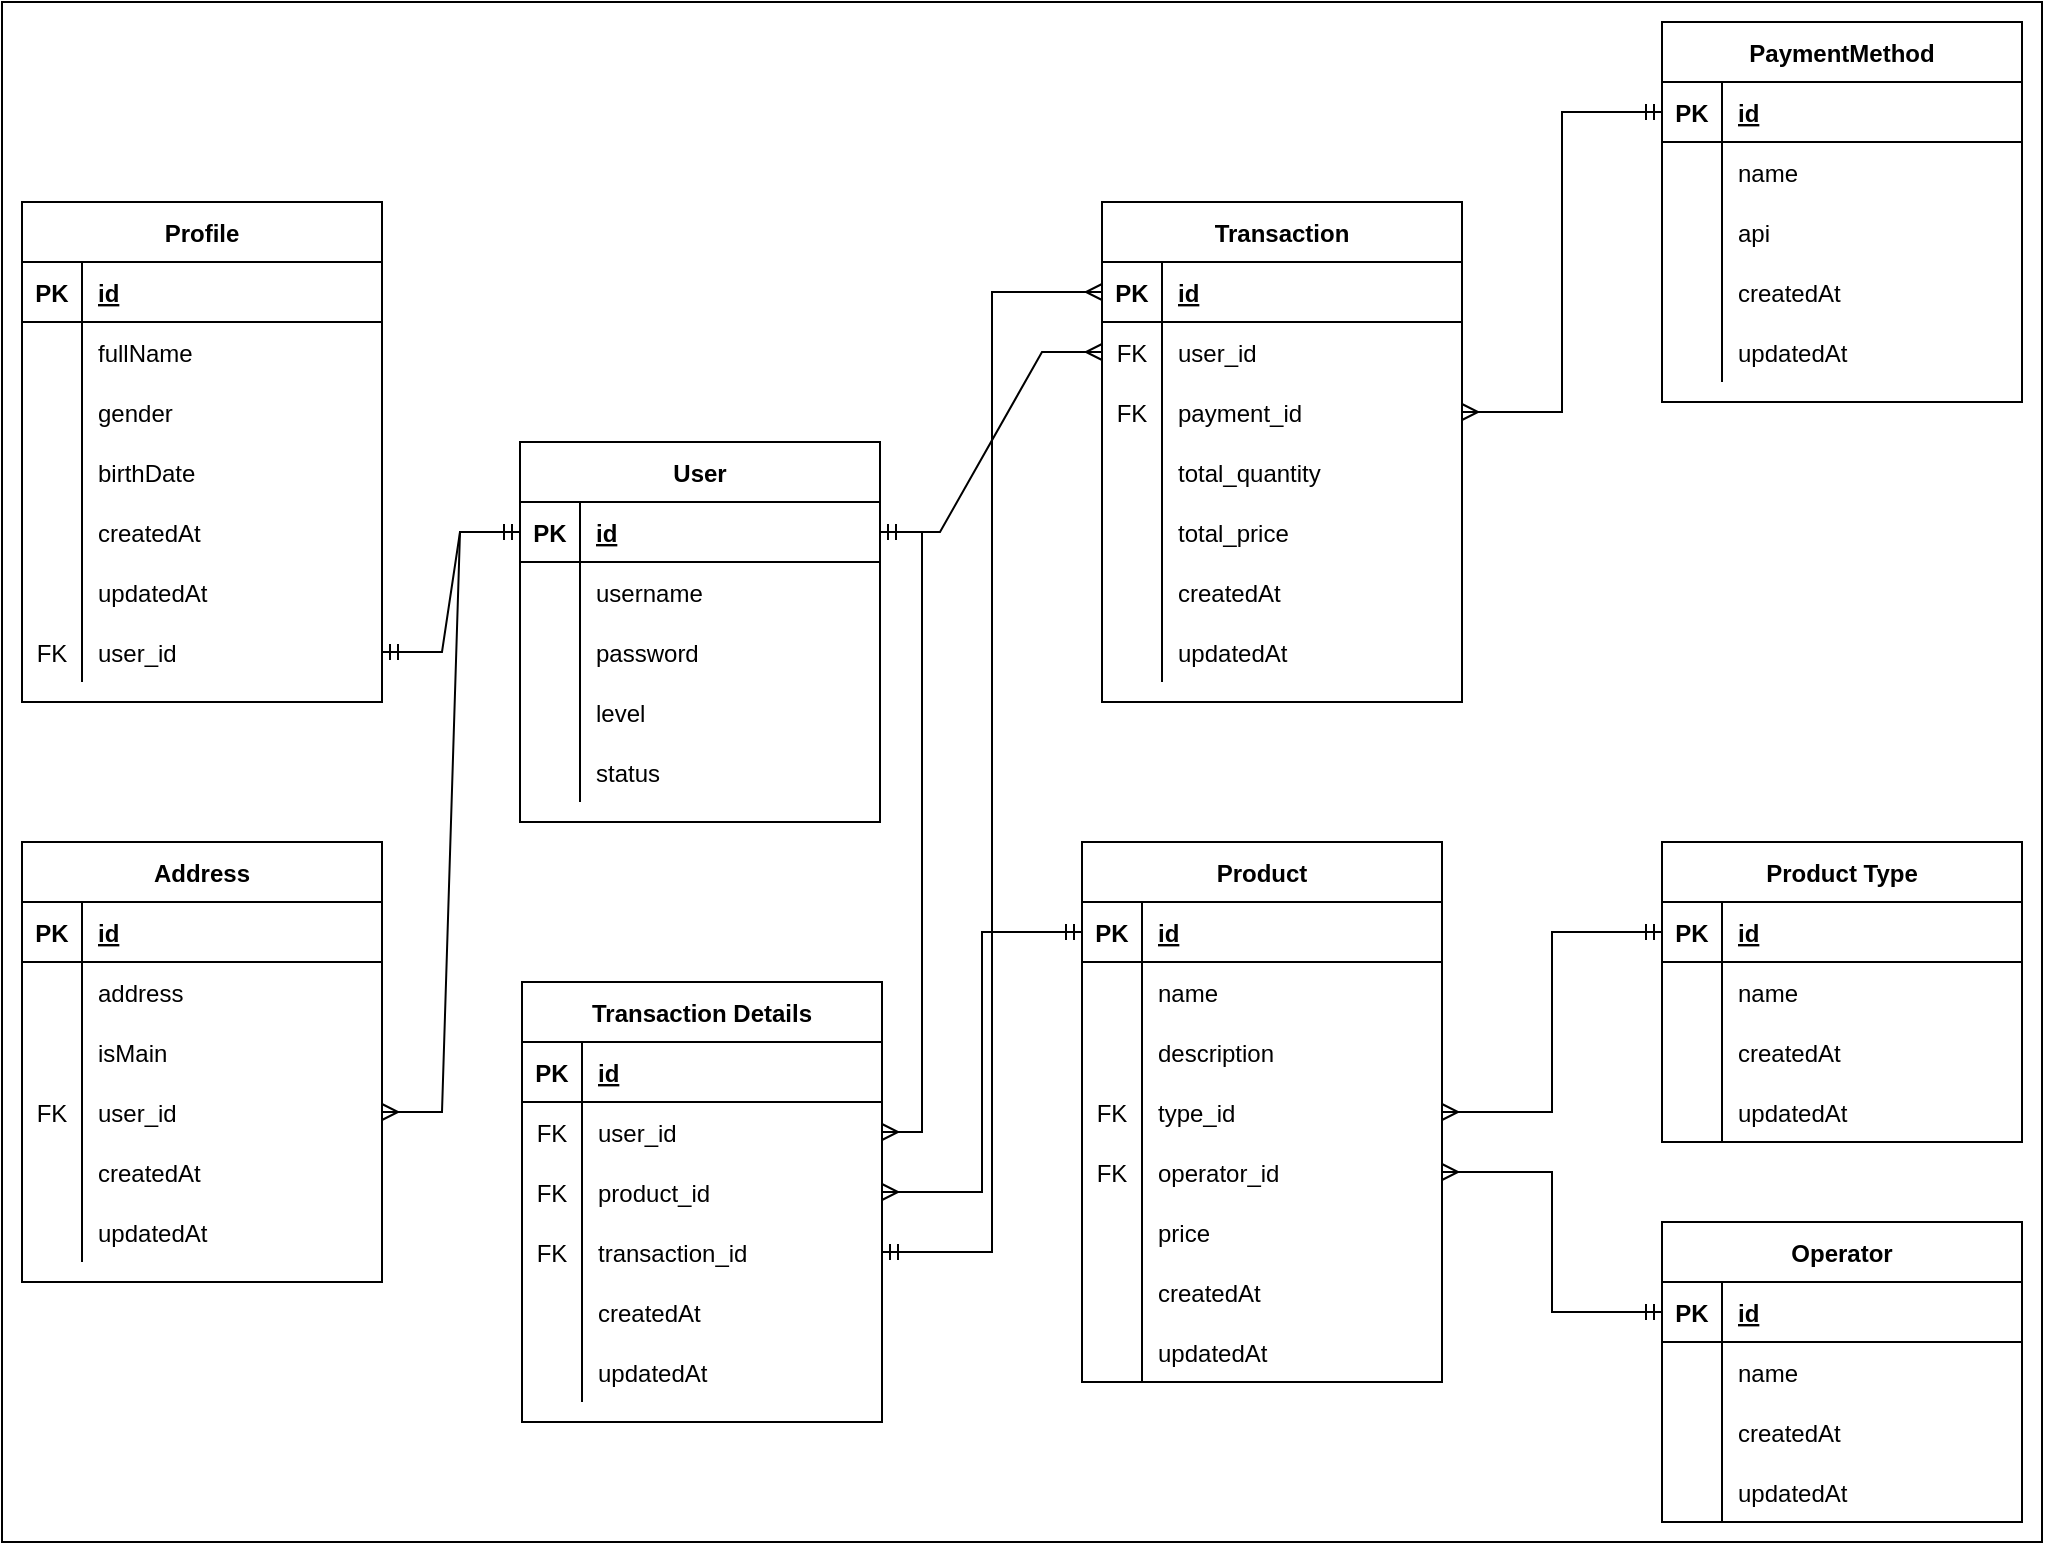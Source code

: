 <mxfile version="16.5.1" type="device"><diagram id="xKDoEcDoD96TwtT65xr4" name="Page-1"><mxGraphModel dx="2056" dy="770" grid="1" gridSize="10" guides="1" tooltips="1" connect="1" arrows="1" fold="1" page="1" pageScale="1" pageWidth="850" pageHeight="1100" math="0" shadow="0"><root><mxCell id="0"/><mxCell id="1" parent="0"/><mxCell id="R0FN8NozSNVwb7GjwqCi-1" value="" style="rounded=0;whiteSpace=wrap;html=1;" parent="1" vertex="1"><mxGeometry x="-190" y="60" width="1020" height="770" as="geometry"/></mxCell><mxCell id="iRXXoB631H111FJyO7Y9-1" value="User" style="shape=table;startSize=30;container=1;collapsible=1;childLayout=tableLayout;fixedRows=1;rowLines=0;fontStyle=1;align=center;resizeLast=1;" parent="1" vertex="1"><mxGeometry x="69" y="280" width="180" height="190" as="geometry"/></mxCell><mxCell id="iRXXoB631H111FJyO7Y9-2" value="" style="shape=tableRow;horizontal=0;startSize=0;swimlaneHead=0;swimlaneBody=0;fillColor=none;collapsible=0;dropTarget=0;points=[[0,0.5],[1,0.5]];portConstraint=eastwest;top=0;left=0;right=0;bottom=1;" parent="iRXXoB631H111FJyO7Y9-1" vertex="1"><mxGeometry y="30" width="180" height="30" as="geometry"/></mxCell><mxCell id="iRXXoB631H111FJyO7Y9-3" value="PK" style="shape=partialRectangle;connectable=0;fillColor=none;top=0;left=0;bottom=0;right=0;fontStyle=1;overflow=hidden;" parent="iRXXoB631H111FJyO7Y9-2" vertex="1"><mxGeometry width="30" height="30" as="geometry"><mxRectangle width="30" height="30" as="alternateBounds"/></mxGeometry></mxCell><mxCell id="iRXXoB631H111FJyO7Y9-4" value="id" style="shape=partialRectangle;connectable=0;fillColor=none;top=0;left=0;bottom=0;right=0;align=left;spacingLeft=6;fontStyle=5;overflow=hidden;" parent="iRXXoB631H111FJyO7Y9-2" vertex="1"><mxGeometry x="30" width="150" height="30" as="geometry"><mxRectangle width="150" height="30" as="alternateBounds"/></mxGeometry></mxCell><mxCell id="iRXXoB631H111FJyO7Y9-5" value="" style="shape=tableRow;horizontal=0;startSize=0;swimlaneHead=0;swimlaneBody=0;fillColor=none;collapsible=0;dropTarget=0;points=[[0,0.5],[1,0.5]];portConstraint=eastwest;top=0;left=0;right=0;bottom=0;" parent="iRXXoB631H111FJyO7Y9-1" vertex="1"><mxGeometry y="60" width="180" height="30" as="geometry"/></mxCell><mxCell id="iRXXoB631H111FJyO7Y9-6" value="" style="shape=partialRectangle;connectable=0;fillColor=none;top=0;left=0;bottom=0;right=0;editable=1;overflow=hidden;" parent="iRXXoB631H111FJyO7Y9-5" vertex="1"><mxGeometry width="30" height="30" as="geometry"><mxRectangle width="30" height="30" as="alternateBounds"/></mxGeometry></mxCell><mxCell id="iRXXoB631H111FJyO7Y9-7" value="username" style="shape=partialRectangle;connectable=0;fillColor=none;top=0;left=0;bottom=0;right=0;align=left;spacingLeft=6;overflow=hidden;" parent="iRXXoB631H111FJyO7Y9-5" vertex="1"><mxGeometry x="30" width="150" height="30" as="geometry"><mxRectangle width="150" height="30" as="alternateBounds"/></mxGeometry></mxCell><mxCell id="iRXXoB631H111FJyO7Y9-8" value="" style="shape=tableRow;horizontal=0;startSize=0;swimlaneHead=0;swimlaneBody=0;fillColor=none;collapsible=0;dropTarget=0;points=[[0,0.5],[1,0.5]];portConstraint=eastwest;top=0;left=0;right=0;bottom=0;" parent="iRXXoB631H111FJyO7Y9-1" vertex="1"><mxGeometry y="90" width="180" height="30" as="geometry"/></mxCell><mxCell id="iRXXoB631H111FJyO7Y9-9" value="" style="shape=partialRectangle;connectable=0;fillColor=none;top=0;left=0;bottom=0;right=0;editable=1;overflow=hidden;" parent="iRXXoB631H111FJyO7Y9-8" vertex="1"><mxGeometry width="30" height="30" as="geometry"><mxRectangle width="30" height="30" as="alternateBounds"/></mxGeometry></mxCell><mxCell id="iRXXoB631H111FJyO7Y9-10" value="password" style="shape=partialRectangle;connectable=0;fillColor=none;top=0;left=0;bottom=0;right=0;align=left;spacingLeft=6;overflow=hidden;" parent="iRXXoB631H111FJyO7Y9-8" vertex="1"><mxGeometry x="30" width="150" height="30" as="geometry"><mxRectangle width="150" height="30" as="alternateBounds"/></mxGeometry></mxCell><mxCell id="iRXXoB631H111FJyO7Y9-11" value="" style="shape=tableRow;horizontal=0;startSize=0;swimlaneHead=0;swimlaneBody=0;fillColor=none;collapsible=0;dropTarget=0;points=[[0,0.5],[1,0.5]];portConstraint=eastwest;top=0;left=0;right=0;bottom=0;" parent="iRXXoB631H111FJyO7Y9-1" vertex="1"><mxGeometry y="120" width="180" height="30" as="geometry"/></mxCell><mxCell id="iRXXoB631H111FJyO7Y9-12" value="" style="shape=partialRectangle;connectable=0;fillColor=none;top=0;left=0;bottom=0;right=0;editable=1;overflow=hidden;" parent="iRXXoB631H111FJyO7Y9-11" vertex="1"><mxGeometry width="30" height="30" as="geometry"><mxRectangle width="30" height="30" as="alternateBounds"/></mxGeometry></mxCell><mxCell id="iRXXoB631H111FJyO7Y9-13" value="level" style="shape=partialRectangle;connectable=0;fillColor=none;top=0;left=0;bottom=0;right=0;align=left;spacingLeft=6;overflow=hidden;" parent="iRXXoB631H111FJyO7Y9-11" vertex="1"><mxGeometry x="30" width="150" height="30" as="geometry"><mxRectangle width="150" height="30" as="alternateBounds"/></mxGeometry></mxCell><mxCell id="ganu9BEUHa_FYPIBNZmT-97" value="" style="shape=tableRow;horizontal=0;startSize=0;swimlaneHead=0;swimlaneBody=0;fillColor=none;collapsible=0;dropTarget=0;points=[[0,0.5],[1,0.5]];portConstraint=eastwest;top=0;left=0;right=0;bottom=0;" parent="iRXXoB631H111FJyO7Y9-1" vertex="1"><mxGeometry y="150" width="180" height="30" as="geometry"/></mxCell><mxCell id="ganu9BEUHa_FYPIBNZmT-98" value="" style="shape=partialRectangle;connectable=0;fillColor=none;top=0;left=0;bottom=0;right=0;editable=1;overflow=hidden;" parent="ganu9BEUHa_FYPIBNZmT-97" vertex="1"><mxGeometry width="30" height="30" as="geometry"><mxRectangle width="30" height="30" as="alternateBounds"/></mxGeometry></mxCell><mxCell id="ganu9BEUHa_FYPIBNZmT-99" value="status" style="shape=partialRectangle;connectable=0;fillColor=none;top=0;left=0;bottom=0;right=0;align=left;spacingLeft=6;overflow=hidden;" parent="ganu9BEUHa_FYPIBNZmT-97" vertex="1"><mxGeometry x="30" width="150" height="30" as="geometry"><mxRectangle width="150" height="30" as="alternateBounds"/></mxGeometry></mxCell><mxCell id="ganu9BEUHa_FYPIBNZmT-1" value="Profile" style="shape=table;startSize=30;container=1;collapsible=1;childLayout=tableLayout;fixedRows=1;rowLines=0;fontStyle=1;align=center;resizeLast=1;" parent="1" vertex="1"><mxGeometry x="-180" y="160" width="180" height="250" as="geometry"/></mxCell><mxCell id="ganu9BEUHa_FYPIBNZmT-2" value="" style="shape=tableRow;horizontal=0;startSize=0;swimlaneHead=0;swimlaneBody=0;fillColor=none;collapsible=0;dropTarget=0;points=[[0,0.5],[1,0.5]];portConstraint=eastwest;top=0;left=0;right=0;bottom=1;" parent="ganu9BEUHa_FYPIBNZmT-1" vertex="1"><mxGeometry y="30" width="180" height="30" as="geometry"/></mxCell><mxCell id="ganu9BEUHa_FYPIBNZmT-3" value="PK" style="shape=partialRectangle;connectable=0;fillColor=none;top=0;left=0;bottom=0;right=0;fontStyle=1;overflow=hidden;" parent="ganu9BEUHa_FYPIBNZmT-2" vertex="1"><mxGeometry width="30" height="30" as="geometry"><mxRectangle width="30" height="30" as="alternateBounds"/></mxGeometry></mxCell><mxCell id="ganu9BEUHa_FYPIBNZmT-4" value="id" style="shape=partialRectangle;connectable=0;fillColor=none;top=0;left=0;bottom=0;right=0;align=left;spacingLeft=6;fontStyle=5;overflow=hidden;" parent="ganu9BEUHa_FYPIBNZmT-2" vertex="1"><mxGeometry x="30" width="150" height="30" as="geometry"><mxRectangle width="150" height="30" as="alternateBounds"/></mxGeometry></mxCell><mxCell id="ganu9BEUHa_FYPIBNZmT-5" value="" style="shape=tableRow;horizontal=0;startSize=0;swimlaneHead=0;swimlaneBody=0;fillColor=none;collapsible=0;dropTarget=0;points=[[0,0.5],[1,0.5]];portConstraint=eastwest;top=0;left=0;right=0;bottom=0;" parent="ganu9BEUHa_FYPIBNZmT-1" vertex="1"><mxGeometry y="60" width="180" height="30" as="geometry"/></mxCell><mxCell id="ganu9BEUHa_FYPIBNZmT-6" value="" style="shape=partialRectangle;connectable=0;fillColor=none;top=0;left=0;bottom=0;right=0;editable=1;overflow=hidden;" parent="ganu9BEUHa_FYPIBNZmT-5" vertex="1"><mxGeometry width="30" height="30" as="geometry"><mxRectangle width="30" height="30" as="alternateBounds"/></mxGeometry></mxCell><mxCell id="ganu9BEUHa_FYPIBNZmT-7" value="fullName" style="shape=partialRectangle;connectable=0;fillColor=none;top=0;left=0;bottom=0;right=0;align=left;spacingLeft=6;overflow=hidden;" parent="ganu9BEUHa_FYPIBNZmT-5" vertex="1"><mxGeometry x="30" width="150" height="30" as="geometry"><mxRectangle width="150" height="30" as="alternateBounds"/></mxGeometry></mxCell><mxCell id="ganu9BEUHa_FYPIBNZmT-8" value="" style="shape=tableRow;horizontal=0;startSize=0;swimlaneHead=0;swimlaneBody=0;fillColor=none;collapsible=0;dropTarget=0;points=[[0,0.5],[1,0.5]];portConstraint=eastwest;top=0;left=0;right=0;bottom=0;" parent="ganu9BEUHa_FYPIBNZmT-1" vertex="1"><mxGeometry y="90" width="180" height="30" as="geometry"/></mxCell><mxCell id="ganu9BEUHa_FYPIBNZmT-9" value="" style="shape=partialRectangle;connectable=0;fillColor=none;top=0;left=0;bottom=0;right=0;editable=1;overflow=hidden;" parent="ganu9BEUHa_FYPIBNZmT-8" vertex="1"><mxGeometry width="30" height="30" as="geometry"><mxRectangle width="30" height="30" as="alternateBounds"/></mxGeometry></mxCell><mxCell id="ganu9BEUHa_FYPIBNZmT-10" value="gender" style="shape=partialRectangle;connectable=0;fillColor=none;top=0;left=0;bottom=0;right=0;align=left;spacingLeft=6;overflow=hidden;" parent="ganu9BEUHa_FYPIBNZmT-8" vertex="1"><mxGeometry x="30" width="150" height="30" as="geometry"><mxRectangle width="150" height="30" as="alternateBounds"/></mxGeometry></mxCell><mxCell id="ganu9BEUHa_FYPIBNZmT-11" value="" style="shape=tableRow;horizontal=0;startSize=0;swimlaneHead=0;swimlaneBody=0;fillColor=none;collapsible=0;dropTarget=0;points=[[0,0.5],[1,0.5]];portConstraint=eastwest;top=0;left=0;right=0;bottom=0;" parent="ganu9BEUHa_FYPIBNZmT-1" vertex="1"><mxGeometry y="120" width="180" height="30" as="geometry"/></mxCell><mxCell id="ganu9BEUHa_FYPIBNZmT-12" value="" style="shape=partialRectangle;connectable=0;fillColor=none;top=0;left=0;bottom=0;right=0;editable=1;overflow=hidden;" parent="ganu9BEUHa_FYPIBNZmT-11" vertex="1"><mxGeometry width="30" height="30" as="geometry"><mxRectangle width="30" height="30" as="alternateBounds"/></mxGeometry></mxCell><mxCell id="ganu9BEUHa_FYPIBNZmT-13" value="birthDate" style="shape=partialRectangle;connectable=0;fillColor=none;top=0;left=0;bottom=0;right=0;align=left;spacingLeft=6;overflow=hidden;" parent="ganu9BEUHa_FYPIBNZmT-11" vertex="1"><mxGeometry x="30" width="150" height="30" as="geometry"><mxRectangle width="150" height="30" as="alternateBounds"/></mxGeometry></mxCell><mxCell id="ganu9BEUHa_FYPIBNZmT-14" value="" style="shape=tableRow;horizontal=0;startSize=0;swimlaneHead=0;swimlaneBody=0;fillColor=none;collapsible=0;dropTarget=0;points=[[0,0.5],[1,0.5]];portConstraint=eastwest;top=0;left=0;right=0;bottom=0;" parent="ganu9BEUHa_FYPIBNZmT-1" vertex="1"><mxGeometry y="150" width="180" height="30" as="geometry"/></mxCell><mxCell id="ganu9BEUHa_FYPIBNZmT-15" value="" style="shape=partialRectangle;connectable=0;fillColor=none;top=0;left=0;bottom=0;right=0;editable=1;overflow=hidden;" parent="ganu9BEUHa_FYPIBNZmT-14" vertex="1"><mxGeometry width="30" height="30" as="geometry"><mxRectangle width="30" height="30" as="alternateBounds"/></mxGeometry></mxCell><mxCell id="ganu9BEUHa_FYPIBNZmT-16" value="createdAt" style="shape=partialRectangle;connectable=0;fillColor=none;top=0;left=0;bottom=0;right=0;align=left;spacingLeft=6;overflow=hidden;" parent="ganu9BEUHa_FYPIBNZmT-14" vertex="1"><mxGeometry x="30" width="150" height="30" as="geometry"><mxRectangle width="150" height="30" as="alternateBounds"/></mxGeometry></mxCell><mxCell id="ganu9BEUHa_FYPIBNZmT-17" value="" style="shape=tableRow;horizontal=0;startSize=0;swimlaneHead=0;swimlaneBody=0;fillColor=none;collapsible=0;dropTarget=0;points=[[0,0.5],[1,0.5]];portConstraint=eastwest;top=0;left=0;right=0;bottom=0;" parent="ganu9BEUHa_FYPIBNZmT-1" vertex="1"><mxGeometry y="180" width="180" height="30" as="geometry"/></mxCell><mxCell id="ganu9BEUHa_FYPIBNZmT-18" value="" style="shape=partialRectangle;connectable=0;fillColor=none;top=0;left=0;bottom=0;right=0;editable=1;overflow=hidden;" parent="ganu9BEUHa_FYPIBNZmT-17" vertex="1"><mxGeometry width="30" height="30" as="geometry"><mxRectangle width="30" height="30" as="alternateBounds"/></mxGeometry></mxCell><mxCell id="ganu9BEUHa_FYPIBNZmT-19" value="updatedAt" style="shape=partialRectangle;connectable=0;fillColor=none;top=0;left=0;bottom=0;right=0;align=left;spacingLeft=6;overflow=hidden;" parent="ganu9BEUHa_FYPIBNZmT-17" vertex="1"><mxGeometry x="30" width="150" height="30" as="geometry"><mxRectangle width="150" height="30" as="alternateBounds"/></mxGeometry></mxCell><mxCell id="ganu9BEUHa_FYPIBNZmT-39" value="" style="shape=tableRow;horizontal=0;startSize=0;swimlaneHead=0;swimlaneBody=0;fillColor=none;collapsible=0;dropTarget=0;points=[[0,0.5],[1,0.5]];portConstraint=eastwest;top=0;left=0;right=0;bottom=0;" parent="ganu9BEUHa_FYPIBNZmT-1" vertex="1"><mxGeometry y="210" width="180" height="30" as="geometry"/></mxCell><mxCell id="ganu9BEUHa_FYPIBNZmT-40" value="FK" style="shape=partialRectangle;connectable=0;fillColor=none;top=0;left=0;bottom=0;right=0;editable=1;overflow=hidden;" parent="ganu9BEUHa_FYPIBNZmT-39" vertex="1"><mxGeometry width="30" height="30" as="geometry"><mxRectangle width="30" height="30" as="alternateBounds"/></mxGeometry></mxCell><mxCell id="ganu9BEUHa_FYPIBNZmT-41" value="user_id" style="shape=partialRectangle;connectable=0;fillColor=none;top=0;left=0;bottom=0;right=0;align=left;spacingLeft=6;overflow=hidden;" parent="ganu9BEUHa_FYPIBNZmT-39" vertex="1"><mxGeometry x="30" width="150" height="30" as="geometry"><mxRectangle width="150" height="30" as="alternateBounds"/></mxGeometry></mxCell><mxCell id="ganu9BEUHa_FYPIBNZmT-20" value="Address" style="shape=table;startSize=30;container=1;collapsible=1;childLayout=tableLayout;fixedRows=1;rowLines=0;fontStyle=1;align=center;resizeLast=1;" parent="1" vertex="1"><mxGeometry x="-180" y="480" width="180" height="220" as="geometry"/></mxCell><mxCell id="ganu9BEUHa_FYPIBNZmT-21" value="" style="shape=tableRow;horizontal=0;startSize=0;swimlaneHead=0;swimlaneBody=0;fillColor=none;collapsible=0;dropTarget=0;points=[[0,0.5],[1,0.5]];portConstraint=eastwest;top=0;left=0;right=0;bottom=1;" parent="ganu9BEUHa_FYPIBNZmT-20" vertex="1"><mxGeometry y="30" width="180" height="30" as="geometry"/></mxCell><mxCell id="ganu9BEUHa_FYPIBNZmT-22" value="PK" style="shape=partialRectangle;connectable=0;fillColor=none;top=0;left=0;bottom=0;right=0;fontStyle=1;overflow=hidden;" parent="ganu9BEUHa_FYPIBNZmT-21" vertex="1"><mxGeometry width="30" height="30" as="geometry"><mxRectangle width="30" height="30" as="alternateBounds"/></mxGeometry></mxCell><mxCell id="ganu9BEUHa_FYPIBNZmT-23" value="id" style="shape=partialRectangle;connectable=0;fillColor=none;top=0;left=0;bottom=0;right=0;align=left;spacingLeft=6;fontStyle=5;overflow=hidden;" parent="ganu9BEUHa_FYPIBNZmT-21" vertex="1"><mxGeometry x="30" width="150" height="30" as="geometry"><mxRectangle width="150" height="30" as="alternateBounds"/></mxGeometry></mxCell><mxCell id="ganu9BEUHa_FYPIBNZmT-24" value="" style="shape=tableRow;horizontal=0;startSize=0;swimlaneHead=0;swimlaneBody=0;fillColor=none;collapsible=0;dropTarget=0;points=[[0,0.5],[1,0.5]];portConstraint=eastwest;top=0;left=0;right=0;bottom=0;" parent="ganu9BEUHa_FYPIBNZmT-20" vertex="1"><mxGeometry y="60" width="180" height="30" as="geometry"/></mxCell><mxCell id="ganu9BEUHa_FYPIBNZmT-25" value="" style="shape=partialRectangle;connectable=0;fillColor=none;top=0;left=0;bottom=0;right=0;editable=1;overflow=hidden;" parent="ganu9BEUHa_FYPIBNZmT-24" vertex="1"><mxGeometry width="30" height="30" as="geometry"><mxRectangle width="30" height="30" as="alternateBounds"/></mxGeometry></mxCell><mxCell id="ganu9BEUHa_FYPIBNZmT-26" value="address" style="shape=partialRectangle;connectable=0;fillColor=none;top=0;left=0;bottom=0;right=0;align=left;spacingLeft=6;overflow=hidden;" parent="ganu9BEUHa_FYPIBNZmT-24" vertex="1"><mxGeometry x="30" width="150" height="30" as="geometry"><mxRectangle width="150" height="30" as="alternateBounds"/></mxGeometry></mxCell><mxCell id="ganu9BEUHa_FYPIBNZmT-27" value="" style="shape=tableRow;horizontal=0;startSize=0;swimlaneHead=0;swimlaneBody=0;fillColor=none;collapsible=0;dropTarget=0;points=[[0,0.5],[1,0.5]];portConstraint=eastwest;top=0;left=0;right=0;bottom=0;" parent="ganu9BEUHa_FYPIBNZmT-20" vertex="1"><mxGeometry y="90" width="180" height="30" as="geometry"/></mxCell><mxCell id="ganu9BEUHa_FYPIBNZmT-28" value="" style="shape=partialRectangle;connectable=0;fillColor=none;top=0;left=0;bottom=0;right=0;editable=1;overflow=hidden;" parent="ganu9BEUHa_FYPIBNZmT-27" vertex="1"><mxGeometry width="30" height="30" as="geometry"><mxRectangle width="30" height="30" as="alternateBounds"/></mxGeometry></mxCell><mxCell id="ganu9BEUHa_FYPIBNZmT-29" value="isMain" style="shape=partialRectangle;connectable=0;fillColor=none;top=0;left=0;bottom=0;right=0;align=left;spacingLeft=6;overflow=hidden;" parent="ganu9BEUHa_FYPIBNZmT-27" vertex="1"><mxGeometry x="30" width="150" height="30" as="geometry"><mxRectangle width="150" height="30" as="alternateBounds"/></mxGeometry></mxCell><mxCell id="ganu9BEUHa_FYPIBNZmT-30" value="" style="shape=tableRow;horizontal=0;startSize=0;swimlaneHead=0;swimlaneBody=0;fillColor=none;collapsible=0;dropTarget=0;points=[[0,0.5],[1,0.5]];portConstraint=eastwest;top=0;left=0;right=0;bottom=0;" parent="ganu9BEUHa_FYPIBNZmT-20" vertex="1"><mxGeometry y="120" width="180" height="30" as="geometry"/></mxCell><mxCell id="ganu9BEUHa_FYPIBNZmT-31" value="FK" style="shape=partialRectangle;connectable=0;fillColor=none;top=0;left=0;bottom=0;right=0;editable=1;overflow=hidden;" parent="ganu9BEUHa_FYPIBNZmT-30" vertex="1"><mxGeometry width="30" height="30" as="geometry"><mxRectangle width="30" height="30" as="alternateBounds"/></mxGeometry></mxCell><mxCell id="ganu9BEUHa_FYPIBNZmT-32" value="user_id" style="shape=partialRectangle;connectable=0;fillColor=none;top=0;left=0;bottom=0;right=0;align=left;spacingLeft=6;overflow=hidden;" parent="ganu9BEUHa_FYPIBNZmT-30" vertex="1"><mxGeometry x="30" width="150" height="30" as="geometry"><mxRectangle width="150" height="30" as="alternateBounds"/></mxGeometry></mxCell><mxCell id="ganu9BEUHa_FYPIBNZmT-33" value="" style="shape=tableRow;horizontal=0;startSize=0;swimlaneHead=0;swimlaneBody=0;fillColor=none;collapsible=0;dropTarget=0;points=[[0,0.5],[1,0.5]];portConstraint=eastwest;top=0;left=0;right=0;bottom=0;" parent="ganu9BEUHa_FYPIBNZmT-20" vertex="1"><mxGeometry y="150" width="180" height="30" as="geometry"/></mxCell><mxCell id="ganu9BEUHa_FYPIBNZmT-34" value="" style="shape=partialRectangle;connectable=0;fillColor=none;top=0;left=0;bottom=0;right=0;editable=1;overflow=hidden;" parent="ganu9BEUHa_FYPIBNZmT-33" vertex="1"><mxGeometry width="30" height="30" as="geometry"><mxRectangle width="30" height="30" as="alternateBounds"/></mxGeometry></mxCell><mxCell id="ganu9BEUHa_FYPIBNZmT-35" value="createdAt" style="shape=partialRectangle;connectable=0;fillColor=none;top=0;left=0;bottom=0;right=0;align=left;spacingLeft=6;overflow=hidden;" parent="ganu9BEUHa_FYPIBNZmT-33" vertex="1"><mxGeometry x="30" width="150" height="30" as="geometry"><mxRectangle width="150" height="30" as="alternateBounds"/></mxGeometry></mxCell><mxCell id="ganu9BEUHa_FYPIBNZmT-36" value="" style="shape=tableRow;horizontal=0;startSize=0;swimlaneHead=0;swimlaneBody=0;fillColor=none;collapsible=0;dropTarget=0;points=[[0,0.5],[1,0.5]];portConstraint=eastwest;top=0;left=0;right=0;bottom=0;" parent="ganu9BEUHa_FYPIBNZmT-20" vertex="1"><mxGeometry y="180" width="180" height="30" as="geometry"/></mxCell><mxCell id="ganu9BEUHa_FYPIBNZmT-37" value="" style="shape=partialRectangle;connectable=0;fillColor=none;top=0;left=0;bottom=0;right=0;editable=1;overflow=hidden;" parent="ganu9BEUHa_FYPIBNZmT-36" vertex="1"><mxGeometry width="30" height="30" as="geometry"><mxRectangle width="30" height="30" as="alternateBounds"/></mxGeometry></mxCell><mxCell id="ganu9BEUHa_FYPIBNZmT-38" value="updatedAt" style="shape=partialRectangle;connectable=0;fillColor=none;top=0;left=0;bottom=0;right=0;align=left;spacingLeft=6;overflow=hidden;" parent="ganu9BEUHa_FYPIBNZmT-36" vertex="1"><mxGeometry x="30" width="150" height="30" as="geometry"><mxRectangle width="150" height="30" as="alternateBounds"/></mxGeometry></mxCell><mxCell id="ganu9BEUHa_FYPIBNZmT-46" value="Product" style="shape=table;startSize=30;container=1;collapsible=1;childLayout=tableLayout;fixedRows=1;rowLines=0;fontStyle=1;align=center;resizeLast=1;" parent="1" vertex="1"><mxGeometry x="350" y="480" width="180" height="270" as="geometry"/></mxCell><mxCell id="ganu9BEUHa_FYPIBNZmT-47" value="" style="shape=tableRow;horizontal=0;startSize=0;swimlaneHead=0;swimlaneBody=0;fillColor=none;collapsible=0;dropTarget=0;points=[[0,0.5],[1,0.5]];portConstraint=eastwest;top=0;left=0;right=0;bottom=1;" parent="ganu9BEUHa_FYPIBNZmT-46" vertex="1"><mxGeometry y="30" width="180" height="30" as="geometry"/></mxCell><mxCell id="ganu9BEUHa_FYPIBNZmT-48" value="PK" style="shape=partialRectangle;connectable=0;fillColor=none;top=0;left=0;bottom=0;right=0;fontStyle=1;overflow=hidden;" parent="ganu9BEUHa_FYPIBNZmT-47" vertex="1"><mxGeometry width="30" height="30" as="geometry"><mxRectangle width="30" height="30" as="alternateBounds"/></mxGeometry></mxCell><mxCell id="ganu9BEUHa_FYPIBNZmT-49" value="id" style="shape=partialRectangle;connectable=0;fillColor=none;top=0;left=0;bottom=0;right=0;align=left;spacingLeft=6;fontStyle=5;overflow=hidden;" parent="ganu9BEUHa_FYPIBNZmT-47" vertex="1"><mxGeometry x="30" width="150" height="30" as="geometry"><mxRectangle width="150" height="30" as="alternateBounds"/></mxGeometry></mxCell><mxCell id="ganu9BEUHa_FYPIBNZmT-50" value="" style="shape=tableRow;horizontal=0;startSize=0;swimlaneHead=0;swimlaneBody=0;fillColor=none;collapsible=0;dropTarget=0;points=[[0,0.5],[1,0.5]];portConstraint=eastwest;top=0;left=0;right=0;bottom=0;" parent="ganu9BEUHa_FYPIBNZmT-46" vertex="1"><mxGeometry y="60" width="180" height="30" as="geometry"/></mxCell><mxCell id="ganu9BEUHa_FYPIBNZmT-51" value="" style="shape=partialRectangle;connectable=0;fillColor=none;top=0;left=0;bottom=0;right=0;editable=1;overflow=hidden;" parent="ganu9BEUHa_FYPIBNZmT-50" vertex="1"><mxGeometry width="30" height="30" as="geometry"><mxRectangle width="30" height="30" as="alternateBounds"/></mxGeometry></mxCell><mxCell id="ganu9BEUHa_FYPIBNZmT-52" value="name" style="shape=partialRectangle;connectable=0;fillColor=none;top=0;left=0;bottom=0;right=0;align=left;spacingLeft=6;overflow=hidden;" parent="ganu9BEUHa_FYPIBNZmT-50" vertex="1"><mxGeometry x="30" width="150" height="30" as="geometry"><mxRectangle width="150" height="30" as="alternateBounds"/></mxGeometry></mxCell><mxCell id="ganu9BEUHa_FYPIBNZmT-56" value="" style="shape=tableRow;horizontal=0;startSize=0;swimlaneHead=0;swimlaneBody=0;fillColor=none;collapsible=0;dropTarget=0;points=[[0,0.5],[1,0.5]];portConstraint=eastwest;top=0;left=0;right=0;bottom=0;" parent="ganu9BEUHa_FYPIBNZmT-46" vertex="1"><mxGeometry y="90" width="180" height="30" as="geometry"/></mxCell><mxCell id="ganu9BEUHa_FYPIBNZmT-57" value="" style="shape=partialRectangle;connectable=0;fillColor=none;top=0;left=0;bottom=0;right=0;editable=1;overflow=hidden;" parent="ganu9BEUHa_FYPIBNZmT-56" vertex="1"><mxGeometry width="30" height="30" as="geometry"><mxRectangle width="30" height="30" as="alternateBounds"/></mxGeometry></mxCell><mxCell id="ganu9BEUHa_FYPIBNZmT-58" value="description" style="shape=partialRectangle;connectable=0;fillColor=none;top=0;left=0;bottom=0;right=0;align=left;spacingLeft=6;overflow=hidden;" parent="ganu9BEUHa_FYPIBNZmT-56" vertex="1"><mxGeometry x="30" width="150" height="30" as="geometry"><mxRectangle width="150" height="30" as="alternateBounds"/></mxGeometry></mxCell><mxCell id="ganu9BEUHa_FYPIBNZmT-53" value="" style="shape=tableRow;horizontal=0;startSize=0;swimlaneHead=0;swimlaneBody=0;fillColor=none;collapsible=0;dropTarget=0;points=[[0,0.5],[1,0.5]];portConstraint=eastwest;top=0;left=0;right=0;bottom=0;" parent="ganu9BEUHa_FYPIBNZmT-46" vertex="1"><mxGeometry y="120" width="180" height="30" as="geometry"/></mxCell><mxCell id="ganu9BEUHa_FYPIBNZmT-54" value="FK" style="shape=partialRectangle;connectable=0;fillColor=none;top=0;left=0;bottom=0;right=0;editable=1;overflow=hidden;" parent="ganu9BEUHa_FYPIBNZmT-53" vertex="1"><mxGeometry width="30" height="30" as="geometry"><mxRectangle width="30" height="30" as="alternateBounds"/></mxGeometry></mxCell><mxCell id="ganu9BEUHa_FYPIBNZmT-55" value="type_id" style="shape=partialRectangle;connectable=0;fillColor=none;top=0;left=0;bottom=0;right=0;align=left;spacingLeft=6;overflow=hidden;" parent="ganu9BEUHa_FYPIBNZmT-53" vertex="1"><mxGeometry x="30" width="150" height="30" as="geometry"><mxRectangle width="150" height="30" as="alternateBounds"/></mxGeometry></mxCell><mxCell id="ganu9BEUHa_FYPIBNZmT-68" value="" style="shape=tableRow;horizontal=0;startSize=0;swimlaneHead=0;swimlaneBody=0;fillColor=none;collapsible=0;dropTarget=0;points=[[0,0.5],[1,0.5]];portConstraint=eastwest;top=0;left=0;right=0;bottom=0;" parent="ganu9BEUHa_FYPIBNZmT-46" vertex="1"><mxGeometry y="150" width="180" height="30" as="geometry"/></mxCell><mxCell id="ganu9BEUHa_FYPIBNZmT-69" value="FK" style="shape=partialRectangle;connectable=0;fillColor=none;top=0;left=0;bottom=0;right=0;editable=1;overflow=hidden;" parent="ganu9BEUHa_FYPIBNZmT-68" vertex="1"><mxGeometry width="30" height="30" as="geometry"><mxRectangle width="30" height="30" as="alternateBounds"/></mxGeometry></mxCell><mxCell id="ganu9BEUHa_FYPIBNZmT-70" value="operator_id" style="shape=partialRectangle;connectable=0;fillColor=none;top=0;left=0;bottom=0;right=0;align=left;spacingLeft=6;overflow=hidden;" parent="ganu9BEUHa_FYPIBNZmT-68" vertex="1"><mxGeometry x="30" width="150" height="30" as="geometry"><mxRectangle width="150" height="30" as="alternateBounds"/></mxGeometry></mxCell><mxCell id="ganu9BEUHa_FYPIBNZmT-71" value="" style="shape=tableRow;horizontal=0;startSize=0;swimlaneHead=0;swimlaneBody=0;fillColor=none;collapsible=0;dropTarget=0;points=[[0,0.5],[1,0.5]];portConstraint=eastwest;top=0;left=0;right=0;bottom=0;" parent="ganu9BEUHa_FYPIBNZmT-46" vertex="1"><mxGeometry y="180" width="180" height="30" as="geometry"/></mxCell><mxCell id="ganu9BEUHa_FYPIBNZmT-72" value="" style="shape=partialRectangle;connectable=0;fillColor=none;top=0;left=0;bottom=0;right=0;editable=1;overflow=hidden;" parent="ganu9BEUHa_FYPIBNZmT-71" vertex="1"><mxGeometry width="30" height="30" as="geometry"><mxRectangle width="30" height="30" as="alternateBounds"/></mxGeometry></mxCell><mxCell id="ganu9BEUHa_FYPIBNZmT-73" value="price" style="shape=partialRectangle;connectable=0;fillColor=none;top=0;left=0;bottom=0;right=0;align=left;spacingLeft=6;overflow=hidden;" parent="ganu9BEUHa_FYPIBNZmT-71" vertex="1"><mxGeometry x="30" width="150" height="30" as="geometry"><mxRectangle width="150" height="30" as="alternateBounds"/></mxGeometry></mxCell><mxCell id="ganu9BEUHa_FYPIBNZmT-59" value="" style="shape=tableRow;horizontal=0;startSize=0;swimlaneHead=0;swimlaneBody=0;fillColor=none;collapsible=0;dropTarget=0;points=[[0,0.5],[1,0.5]];portConstraint=eastwest;top=0;left=0;right=0;bottom=0;" parent="ganu9BEUHa_FYPIBNZmT-46" vertex="1"><mxGeometry y="210" width="180" height="30" as="geometry"/></mxCell><mxCell id="ganu9BEUHa_FYPIBNZmT-60" value="" style="shape=partialRectangle;connectable=0;fillColor=none;top=0;left=0;bottom=0;right=0;editable=1;overflow=hidden;" parent="ganu9BEUHa_FYPIBNZmT-59" vertex="1"><mxGeometry width="30" height="30" as="geometry"><mxRectangle width="30" height="30" as="alternateBounds"/></mxGeometry></mxCell><mxCell id="ganu9BEUHa_FYPIBNZmT-61" value="createdAt" style="shape=partialRectangle;connectable=0;fillColor=none;top=0;left=0;bottom=0;right=0;align=left;spacingLeft=6;overflow=hidden;" parent="ganu9BEUHa_FYPIBNZmT-59" vertex="1"><mxGeometry x="30" width="150" height="30" as="geometry"><mxRectangle width="150" height="30" as="alternateBounds"/></mxGeometry></mxCell><mxCell id="ganu9BEUHa_FYPIBNZmT-62" value="" style="shape=tableRow;horizontal=0;startSize=0;swimlaneHead=0;swimlaneBody=0;fillColor=none;collapsible=0;dropTarget=0;points=[[0,0.5],[1,0.5]];portConstraint=eastwest;top=0;left=0;right=0;bottom=0;" parent="ganu9BEUHa_FYPIBNZmT-46" vertex="1"><mxGeometry y="240" width="180" height="30" as="geometry"/></mxCell><mxCell id="ganu9BEUHa_FYPIBNZmT-63" value="" style="shape=partialRectangle;connectable=0;fillColor=none;top=0;left=0;bottom=0;right=0;editable=1;overflow=hidden;" parent="ganu9BEUHa_FYPIBNZmT-62" vertex="1"><mxGeometry width="30" height="30" as="geometry"><mxRectangle width="30" height="30" as="alternateBounds"/></mxGeometry></mxCell><mxCell id="ganu9BEUHa_FYPIBNZmT-64" value="updatedAt" style="shape=partialRectangle;connectable=0;fillColor=none;top=0;left=0;bottom=0;right=0;align=left;spacingLeft=6;overflow=hidden;" parent="ganu9BEUHa_FYPIBNZmT-62" vertex="1"><mxGeometry x="30" width="150" height="30" as="geometry"><mxRectangle width="150" height="30" as="alternateBounds"/></mxGeometry></mxCell><mxCell id="ganu9BEUHa_FYPIBNZmT-74" value="PaymentMethod" style="shape=table;startSize=30;container=1;collapsible=1;childLayout=tableLayout;fixedRows=1;rowLines=0;fontStyle=1;align=center;resizeLast=1;" parent="1" vertex="1"><mxGeometry x="640" y="70" width="180" height="190" as="geometry"/></mxCell><mxCell id="ganu9BEUHa_FYPIBNZmT-75" value="" style="shape=tableRow;horizontal=0;startSize=0;swimlaneHead=0;swimlaneBody=0;fillColor=none;collapsible=0;dropTarget=0;points=[[0,0.5],[1,0.5]];portConstraint=eastwest;top=0;left=0;right=0;bottom=1;" parent="ganu9BEUHa_FYPIBNZmT-74" vertex="1"><mxGeometry y="30" width="180" height="30" as="geometry"/></mxCell><mxCell id="ganu9BEUHa_FYPIBNZmT-76" value="PK" style="shape=partialRectangle;connectable=0;fillColor=none;top=0;left=0;bottom=0;right=0;fontStyle=1;overflow=hidden;" parent="ganu9BEUHa_FYPIBNZmT-75" vertex="1"><mxGeometry width="30" height="30" as="geometry"><mxRectangle width="30" height="30" as="alternateBounds"/></mxGeometry></mxCell><mxCell id="ganu9BEUHa_FYPIBNZmT-77" value="id" style="shape=partialRectangle;connectable=0;fillColor=none;top=0;left=0;bottom=0;right=0;align=left;spacingLeft=6;fontStyle=5;overflow=hidden;" parent="ganu9BEUHa_FYPIBNZmT-75" vertex="1"><mxGeometry x="30" width="150" height="30" as="geometry"><mxRectangle width="150" height="30" as="alternateBounds"/></mxGeometry></mxCell><mxCell id="ganu9BEUHa_FYPIBNZmT-78" value="" style="shape=tableRow;horizontal=0;startSize=0;swimlaneHead=0;swimlaneBody=0;fillColor=none;collapsible=0;dropTarget=0;points=[[0,0.5],[1,0.5]];portConstraint=eastwest;top=0;left=0;right=0;bottom=0;" parent="ganu9BEUHa_FYPIBNZmT-74" vertex="1"><mxGeometry y="60" width="180" height="30" as="geometry"/></mxCell><mxCell id="ganu9BEUHa_FYPIBNZmT-79" value="" style="shape=partialRectangle;connectable=0;fillColor=none;top=0;left=0;bottom=0;right=0;editable=1;overflow=hidden;" parent="ganu9BEUHa_FYPIBNZmT-78" vertex="1"><mxGeometry width="30" height="30" as="geometry"><mxRectangle width="30" height="30" as="alternateBounds"/></mxGeometry></mxCell><mxCell id="ganu9BEUHa_FYPIBNZmT-80" value="name" style="shape=partialRectangle;connectable=0;fillColor=none;top=0;left=0;bottom=0;right=0;align=left;spacingLeft=6;overflow=hidden;" parent="ganu9BEUHa_FYPIBNZmT-78" vertex="1"><mxGeometry x="30" width="150" height="30" as="geometry"><mxRectangle width="150" height="30" as="alternateBounds"/></mxGeometry></mxCell><mxCell id="ganu9BEUHa_FYPIBNZmT-81" value="" style="shape=tableRow;horizontal=0;startSize=0;swimlaneHead=0;swimlaneBody=0;fillColor=none;collapsible=0;dropTarget=0;points=[[0,0.5],[1,0.5]];portConstraint=eastwest;top=0;left=0;right=0;bottom=0;" parent="ganu9BEUHa_FYPIBNZmT-74" vertex="1"><mxGeometry y="90" width="180" height="30" as="geometry"/></mxCell><mxCell id="ganu9BEUHa_FYPIBNZmT-82" value="" style="shape=partialRectangle;connectable=0;fillColor=none;top=0;left=0;bottom=0;right=0;editable=1;overflow=hidden;" parent="ganu9BEUHa_FYPIBNZmT-81" vertex="1"><mxGeometry width="30" height="30" as="geometry"><mxRectangle width="30" height="30" as="alternateBounds"/></mxGeometry></mxCell><mxCell id="ganu9BEUHa_FYPIBNZmT-83" value="api" style="shape=partialRectangle;connectable=0;fillColor=none;top=0;left=0;bottom=0;right=0;align=left;spacingLeft=6;overflow=hidden;" parent="ganu9BEUHa_FYPIBNZmT-81" vertex="1"><mxGeometry x="30" width="150" height="30" as="geometry"><mxRectangle width="150" height="30" as="alternateBounds"/></mxGeometry></mxCell><mxCell id="ganu9BEUHa_FYPIBNZmT-87" value="" style="shape=tableRow;horizontal=0;startSize=0;swimlaneHead=0;swimlaneBody=0;fillColor=none;collapsible=0;dropTarget=0;points=[[0,0.5],[1,0.5]];portConstraint=eastwest;top=0;left=0;right=0;bottom=0;" parent="ganu9BEUHa_FYPIBNZmT-74" vertex="1"><mxGeometry y="120" width="180" height="30" as="geometry"/></mxCell><mxCell id="ganu9BEUHa_FYPIBNZmT-88" value="" style="shape=partialRectangle;connectable=0;fillColor=none;top=0;left=0;bottom=0;right=0;editable=1;overflow=hidden;" parent="ganu9BEUHa_FYPIBNZmT-87" vertex="1"><mxGeometry width="30" height="30" as="geometry"><mxRectangle width="30" height="30" as="alternateBounds"/></mxGeometry></mxCell><mxCell id="ganu9BEUHa_FYPIBNZmT-89" value="createdAt" style="shape=partialRectangle;connectable=0;fillColor=none;top=0;left=0;bottom=0;right=0;align=left;spacingLeft=6;overflow=hidden;" parent="ganu9BEUHa_FYPIBNZmT-87" vertex="1"><mxGeometry x="30" width="150" height="30" as="geometry"><mxRectangle width="150" height="30" as="alternateBounds"/></mxGeometry></mxCell><mxCell id="ganu9BEUHa_FYPIBNZmT-90" value="" style="shape=tableRow;horizontal=0;startSize=0;swimlaneHead=0;swimlaneBody=0;fillColor=none;collapsible=0;dropTarget=0;points=[[0,0.5],[1,0.5]];portConstraint=eastwest;top=0;left=0;right=0;bottom=0;" parent="ganu9BEUHa_FYPIBNZmT-74" vertex="1"><mxGeometry y="150" width="180" height="30" as="geometry"/></mxCell><mxCell id="ganu9BEUHa_FYPIBNZmT-91" value="" style="shape=partialRectangle;connectable=0;fillColor=none;top=0;left=0;bottom=0;right=0;editable=1;overflow=hidden;" parent="ganu9BEUHa_FYPIBNZmT-90" vertex="1"><mxGeometry width="30" height="30" as="geometry"><mxRectangle width="30" height="30" as="alternateBounds"/></mxGeometry></mxCell><mxCell id="ganu9BEUHa_FYPIBNZmT-92" value="updatedAt" style="shape=partialRectangle;connectable=0;fillColor=none;top=0;left=0;bottom=0;right=0;align=left;spacingLeft=6;overflow=hidden;" parent="ganu9BEUHa_FYPIBNZmT-90" vertex="1"><mxGeometry x="30" width="150" height="30" as="geometry"><mxRectangle width="150" height="30" as="alternateBounds"/></mxGeometry></mxCell><mxCell id="ganu9BEUHa_FYPIBNZmT-100" value="Transaction" style="shape=table;startSize=30;container=1;collapsible=1;childLayout=tableLayout;fixedRows=1;rowLines=0;fontStyle=1;align=center;resizeLast=1;" parent="1" vertex="1"><mxGeometry x="360" y="160" width="180" height="250" as="geometry"/></mxCell><mxCell id="ganu9BEUHa_FYPIBNZmT-101" value="" style="shape=tableRow;horizontal=0;startSize=0;swimlaneHead=0;swimlaneBody=0;fillColor=none;collapsible=0;dropTarget=0;points=[[0,0.5],[1,0.5]];portConstraint=eastwest;top=0;left=0;right=0;bottom=1;" parent="ganu9BEUHa_FYPIBNZmT-100" vertex="1"><mxGeometry y="30" width="180" height="30" as="geometry"/></mxCell><mxCell id="ganu9BEUHa_FYPIBNZmT-102" value="PK" style="shape=partialRectangle;connectable=0;fillColor=none;top=0;left=0;bottom=0;right=0;fontStyle=1;overflow=hidden;" parent="ganu9BEUHa_FYPIBNZmT-101" vertex="1"><mxGeometry width="30" height="30" as="geometry"><mxRectangle width="30" height="30" as="alternateBounds"/></mxGeometry></mxCell><mxCell id="ganu9BEUHa_FYPIBNZmT-103" value="id" style="shape=partialRectangle;connectable=0;fillColor=none;top=0;left=0;bottom=0;right=0;align=left;spacingLeft=6;fontStyle=5;overflow=hidden;" parent="ganu9BEUHa_FYPIBNZmT-101" vertex="1"><mxGeometry x="30" width="150" height="30" as="geometry"><mxRectangle width="150" height="30" as="alternateBounds"/></mxGeometry></mxCell><mxCell id="ganu9BEUHa_FYPIBNZmT-104" value="" style="shape=tableRow;horizontal=0;startSize=0;swimlaneHead=0;swimlaneBody=0;fillColor=none;collapsible=0;dropTarget=0;points=[[0,0.5],[1,0.5]];portConstraint=eastwest;top=0;left=0;right=0;bottom=0;" parent="ganu9BEUHa_FYPIBNZmT-100" vertex="1"><mxGeometry y="60" width="180" height="30" as="geometry"/></mxCell><mxCell id="ganu9BEUHa_FYPIBNZmT-105" value="FK" style="shape=partialRectangle;connectable=0;fillColor=none;top=0;left=0;bottom=0;right=0;editable=1;overflow=hidden;" parent="ganu9BEUHa_FYPIBNZmT-104" vertex="1"><mxGeometry width="30" height="30" as="geometry"><mxRectangle width="30" height="30" as="alternateBounds"/></mxGeometry></mxCell><mxCell id="ganu9BEUHa_FYPIBNZmT-106" value="user_id" style="shape=partialRectangle;connectable=0;fillColor=none;top=0;left=0;bottom=0;right=0;align=left;spacingLeft=6;overflow=hidden;" parent="ganu9BEUHa_FYPIBNZmT-104" vertex="1"><mxGeometry x="30" width="150" height="30" as="geometry"><mxRectangle width="150" height="30" as="alternateBounds"/></mxGeometry></mxCell><mxCell id="ganu9BEUHa_FYPIBNZmT-110" value="" style="shape=tableRow;horizontal=0;startSize=0;swimlaneHead=0;swimlaneBody=0;fillColor=none;collapsible=0;dropTarget=0;points=[[0,0.5],[1,0.5]];portConstraint=eastwest;top=0;left=0;right=0;bottom=0;" parent="ganu9BEUHa_FYPIBNZmT-100" vertex="1"><mxGeometry y="90" width="180" height="30" as="geometry"/></mxCell><mxCell id="ganu9BEUHa_FYPIBNZmT-111" value="FK" style="shape=partialRectangle;connectable=0;fillColor=none;top=0;left=0;bottom=0;right=0;editable=1;overflow=hidden;" parent="ganu9BEUHa_FYPIBNZmT-110" vertex="1"><mxGeometry width="30" height="30" as="geometry"><mxRectangle width="30" height="30" as="alternateBounds"/></mxGeometry></mxCell><mxCell id="ganu9BEUHa_FYPIBNZmT-112" value="payment_id" style="shape=partialRectangle;connectable=0;fillColor=none;top=0;left=0;bottom=0;right=0;align=left;spacingLeft=6;overflow=hidden;" parent="ganu9BEUHa_FYPIBNZmT-110" vertex="1"><mxGeometry x="30" width="150" height="30" as="geometry"><mxRectangle width="150" height="30" as="alternateBounds"/></mxGeometry></mxCell><mxCell id="FRM66R-vYLVCfihC1xJR-20" value="" style="shape=tableRow;horizontal=0;startSize=0;swimlaneHead=0;swimlaneBody=0;fillColor=none;collapsible=0;dropTarget=0;points=[[0,0.5],[1,0.5]];portConstraint=eastwest;top=0;left=0;right=0;bottom=0;" parent="ganu9BEUHa_FYPIBNZmT-100" vertex="1"><mxGeometry y="120" width="180" height="30" as="geometry"/></mxCell><mxCell id="FRM66R-vYLVCfihC1xJR-21" value="" style="shape=partialRectangle;connectable=0;fillColor=none;top=0;left=0;bottom=0;right=0;editable=1;overflow=hidden;" parent="FRM66R-vYLVCfihC1xJR-20" vertex="1"><mxGeometry width="30" height="30" as="geometry"><mxRectangle width="30" height="30" as="alternateBounds"/></mxGeometry></mxCell><mxCell id="FRM66R-vYLVCfihC1xJR-22" value="total_quantity" style="shape=partialRectangle;connectable=0;fillColor=none;top=0;left=0;bottom=0;right=0;align=left;spacingLeft=6;overflow=hidden;" parent="FRM66R-vYLVCfihC1xJR-20" vertex="1"><mxGeometry x="30" width="150" height="30" as="geometry"><mxRectangle width="150" height="30" as="alternateBounds"/></mxGeometry></mxCell><mxCell id="FRM66R-vYLVCfihC1xJR-17" value="" style="shape=tableRow;horizontal=0;startSize=0;swimlaneHead=0;swimlaneBody=0;fillColor=none;collapsible=0;dropTarget=0;points=[[0,0.5],[1,0.5]];portConstraint=eastwest;top=0;left=0;right=0;bottom=0;" parent="ganu9BEUHa_FYPIBNZmT-100" vertex="1"><mxGeometry y="150" width="180" height="30" as="geometry"/></mxCell><mxCell id="FRM66R-vYLVCfihC1xJR-18" value="" style="shape=partialRectangle;connectable=0;fillColor=none;top=0;left=0;bottom=0;right=0;editable=1;overflow=hidden;" parent="FRM66R-vYLVCfihC1xJR-17" vertex="1"><mxGeometry width="30" height="30" as="geometry"><mxRectangle width="30" height="30" as="alternateBounds"/></mxGeometry></mxCell><mxCell id="FRM66R-vYLVCfihC1xJR-19" value="total_price" style="shape=partialRectangle;connectable=0;fillColor=none;top=0;left=0;bottom=0;right=0;align=left;spacingLeft=6;overflow=hidden;" parent="FRM66R-vYLVCfihC1xJR-17" vertex="1"><mxGeometry x="30" width="150" height="30" as="geometry"><mxRectangle width="150" height="30" as="alternateBounds"/></mxGeometry></mxCell><mxCell id="ganu9BEUHa_FYPIBNZmT-113" value="" style="shape=tableRow;horizontal=0;startSize=0;swimlaneHead=0;swimlaneBody=0;fillColor=none;collapsible=0;dropTarget=0;points=[[0,0.5],[1,0.5]];portConstraint=eastwest;top=0;left=0;right=0;bottom=0;" parent="ganu9BEUHa_FYPIBNZmT-100" vertex="1"><mxGeometry y="180" width="180" height="30" as="geometry"/></mxCell><mxCell id="ganu9BEUHa_FYPIBNZmT-114" value="" style="shape=partialRectangle;connectable=0;fillColor=none;top=0;left=0;bottom=0;right=0;editable=1;overflow=hidden;" parent="ganu9BEUHa_FYPIBNZmT-113" vertex="1"><mxGeometry width="30" height="30" as="geometry"><mxRectangle width="30" height="30" as="alternateBounds"/></mxGeometry></mxCell><mxCell id="ganu9BEUHa_FYPIBNZmT-115" value="createdAt" style="shape=partialRectangle;connectable=0;fillColor=none;top=0;left=0;bottom=0;right=0;align=left;spacingLeft=6;overflow=hidden;" parent="ganu9BEUHa_FYPIBNZmT-113" vertex="1"><mxGeometry x="30" width="150" height="30" as="geometry"><mxRectangle width="150" height="30" as="alternateBounds"/></mxGeometry></mxCell><mxCell id="ganu9BEUHa_FYPIBNZmT-116" value="" style="shape=tableRow;horizontal=0;startSize=0;swimlaneHead=0;swimlaneBody=0;fillColor=none;collapsible=0;dropTarget=0;points=[[0,0.5],[1,0.5]];portConstraint=eastwest;top=0;left=0;right=0;bottom=0;" parent="ganu9BEUHa_FYPIBNZmT-100" vertex="1"><mxGeometry y="210" width="180" height="30" as="geometry"/></mxCell><mxCell id="ganu9BEUHa_FYPIBNZmT-117" value="" style="shape=partialRectangle;connectable=0;fillColor=none;top=0;left=0;bottom=0;right=0;editable=1;overflow=hidden;" parent="ganu9BEUHa_FYPIBNZmT-116" vertex="1"><mxGeometry width="30" height="30" as="geometry"><mxRectangle width="30" height="30" as="alternateBounds"/></mxGeometry></mxCell><mxCell id="ganu9BEUHa_FYPIBNZmT-118" value="updatedAt" style="shape=partialRectangle;connectable=0;fillColor=none;top=0;left=0;bottom=0;right=0;align=left;spacingLeft=6;overflow=hidden;" parent="ganu9BEUHa_FYPIBNZmT-116" vertex="1"><mxGeometry x="30" width="150" height="30" as="geometry"><mxRectangle width="150" height="30" as="alternateBounds"/></mxGeometry></mxCell><mxCell id="FRM66R-vYLVCfihC1xJR-1" value="Transaction Details" style="shape=table;startSize=30;container=1;collapsible=1;childLayout=tableLayout;fixedRows=1;rowLines=0;fontStyle=1;align=center;resizeLast=1;" parent="1" vertex="1"><mxGeometry x="70" y="550" width="180" height="220" as="geometry"/></mxCell><mxCell id="FRM66R-vYLVCfihC1xJR-2" value="" style="shape=tableRow;horizontal=0;startSize=0;swimlaneHead=0;swimlaneBody=0;fillColor=none;collapsible=0;dropTarget=0;points=[[0,0.5],[1,0.5]];portConstraint=eastwest;top=0;left=0;right=0;bottom=1;" parent="FRM66R-vYLVCfihC1xJR-1" vertex="1"><mxGeometry y="30" width="180" height="30" as="geometry"/></mxCell><mxCell id="FRM66R-vYLVCfihC1xJR-3" value="PK" style="shape=partialRectangle;connectable=0;fillColor=none;top=0;left=0;bottom=0;right=0;fontStyle=1;overflow=hidden;" parent="FRM66R-vYLVCfihC1xJR-2" vertex="1"><mxGeometry width="30" height="30" as="geometry"><mxRectangle width="30" height="30" as="alternateBounds"/></mxGeometry></mxCell><mxCell id="FRM66R-vYLVCfihC1xJR-4" value="id" style="shape=partialRectangle;connectable=0;fillColor=none;top=0;left=0;bottom=0;right=0;align=left;spacingLeft=6;fontStyle=5;overflow=hidden;" parent="FRM66R-vYLVCfihC1xJR-2" vertex="1"><mxGeometry x="30" width="150" height="30" as="geometry"><mxRectangle width="150" height="30" as="alternateBounds"/></mxGeometry></mxCell><mxCell id="FRM66R-vYLVCfihC1xJR-5" value="" style="shape=tableRow;horizontal=0;startSize=0;swimlaneHead=0;swimlaneBody=0;fillColor=none;collapsible=0;dropTarget=0;points=[[0,0.5],[1,0.5]];portConstraint=eastwest;top=0;left=0;right=0;bottom=0;" parent="FRM66R-vYLVCfihC1xJR-1" vertex="1"><mxGeometry y="60" width="180" height="30" as="geometry"/></mxCell><mxCell id="FRM66R-vYLVCfihC1xJR-6" value="FK" style="shape=partialRectangle;connectable=0;fillColor=none;top=0;left=0;bottom=0;right=0;editable=1;overflow=hidden;" parent="FRM66R-vYLVCfihC1xJR-5" vertex="1"><mxGeometry width="30" height="30" as="geometry"><mxRectangle width="30" height="30" as="alternateBounds"/></mxGeometry></mxCell><mxCell id="FRM66R-vYLVCfihC1xJR-7" value="user_id" style="shape=partialRectangle;connectable=0;fillColor=none;top=0;left=0;bottom=0;right=0;align=left;spacingLeft=6;overflow=hidden;" parent="FRM66R-vYLVCfihC1xJR-5" vertex="1"><mxGeometry x="30" width="150" height="30" as="geometry"><mxRectangle width="150" height="30" as="alternateBounds"/></mxGeometry></mxCell><mxCell id="FRM66R-vYLVCfihC1xJR-8" value="" style="shape=tableRow;horizontal=0;startSize=0;swimlaneHead=0;swimlaneBody=0;fillColor=none;collapsible=0;dropTarget=0;points=[[0,0.5],[1,0.5]];portConstraint=eastwest;top=0;left=0;right=0;bottom=0;" parent="FRM66R-vYLVCfihC1xJR-1" vertex="1"><mxGeometry y="90" width="180" height="30" as="geometry"/></mxCell><mxCell id="FRM66R-vYLVCfihC1xJR-9" value="FK" style="shape=partialRectangle;connectable=0;fillColor=none;top=0;left=0;bottom=0;right=0;editable=1;overflow=hidden;" parent="FRM66R-vYLVCfihC1xJR-8" vertex="1"><mxGeometry width="30" height="30" as="geometry"><mxRectangle width="30" height="30" as="alternateBounds"/></mxGeometry></mxCell><mxCell id="FRM66R-vYLVCfihC1xJR-10" value="product_id" style="shape=partialRectangle;connectable=0;fillColor=none;top=0;left=0;bottom=0;right=0;align=left;spacingLeft=6;overflow=hidden;" parent="FRM66R-vYLVCfihC1xJR-8" vertex="1"><mxGeometry x="30" width="150" height="30" as="geometry"><mxRectangle width="150" height="30" as="alternateBounds"/></mxGeometry></mxCell><mxCell id="FRM66R-vYLVCfihC1xJR-24" value="" style="shape=tableRow;horizontal=0;startSize=0;swimlaneHead=0;swimlaneBody=0;fillColor=none;collapsible=0;dropTarget=0;points=[[0,0.5],[1,0.5]];portConstraint=eastwest;top=0;left=0;right=0;bottom=0;" parent="FRM66R-vYLVCfihC1xJR-1" vertex="1"><mxGeometry y="120" width="180" height="30" as="geometry"/></mxCell><mxCell id="FRM66R-vYLVCfihC1xJR-25" value="FK" style="shape=partialRectangle;connectable=0;fillColor=none;top=0;left=0;bottom=0;right=0;editable=1;overflow=hidden;" parent="FRM66R-vYLVCfihC1xJR-24" vertex="1"><mxGeometry width="30" height="30" as="geometry"><mxRectangle width="30" height="30" as="alternateBounds"/></mxGeometry></mxCell><mxCell id="FRM66R-vYLVCfihC1xJR-26" value="transaction_id" style="shape=partialRectangle;connectable=0;fillColor=none;top=0;left=0;bottom=0;right=0;align=left;spacingLeft=6;overflow=hidden;" parent="FRM66R-vYLVCfihC1xJR-24" vertex="1"><mxGeometry x="30" width="150" height="30" as="geometry"><mxRectangle width="150" height="30" as="alternateBounds"/></mxGeometry></mxCell><mxCell id="FRM66R-vYLVCfihC1xJR-11" value="" style="shape=tableRow;horizontal=0;startSize=0;swimlaneHead=0;swimlaneBody=0;fillColor=none;collapsible=0;dropTarget=0;points=[[0,0.5],[1,0.5]];portConstraint=eastwest;top=0;left=0;right=0;bottom=0;" parent="FRM66R-vYLVCfihC1xJR-1" vertex="1"><mxGeometry y="150" width="180" height="30" as="geometry"/></mxCell><mxCell id="FRM66R-vYLVCfihC1xJR-12" value="" style="shape=partialRectangle;connectable=0;fillColor=none;top=0;left=0;bottom=0;right=0;editable=1;overflow=hidden;" parent="FRM66R-vYLVCfihC1xJR-11" vertex="1"><mxGeometry width="30" height="30" as="geometry"><mxRectangle width="30" height="30" as="alternateBounds"/></mxGeometry></mxCell><mxCell id="FRM66R-vYLVCfihC1xJR-13" value="createdAt" style="shape=partialRectangle;connectable=0;fillColor=none;top=0;left=0;bottom=0;right=0;align=left;spacingLeft=6;overflow=hidden;" parent="FRM66R-vYLVCfihC1xJR-11" vertex="1"><mxGeometry x="30" width="150" height="30" as="geometry"><mxRectangle width="150" height="30" as="alternateBounds"/></mxGeometry></mxCell><mxCell id="FRM66R-vYLVCfihC1xJR-14" value="" style="shape=tableRow;horizontal=0;startSize=0;swimlaneHead=0;swimlaneBody=0;fillColor=none;collapsible=0;dropTarget=0;points=[[0,0.5],[1,0.5]];portConstraint=eastwest;top=0;left=0;right=0;bottom=0;" parent="FRM66R-vYLVCfihC1xJR-1" vertex="1"><mxGeometry y="180" width="180" height="30" as="geometry"/></mxCell><mxCell id="FRM66R-vYLVCfihC1xJR-15" value="" style="shape=partialRectangle;connectable=0;fillColor=none;top=0;left=0;bottom=0;right=0;editable=1;overflow=hidden;" parent="FRM66R-vYLVCfihC1xJR-14" vertex="1"><mxGeometry width="30" height="30" as="geometry"><mxRectangle width="30" height="30" as="alternateBounds"/></mxGeometry></mxCell><mxCell id="FRM66R-vYLVCfihC1xJR-16" value="updatedAt" style="shape=partialRectangle;connectable=0;fillColor=none;top=0;left=0;bottom=0;right=0;align=left;spacingLeft=6;overflow=hidden;" parent="FRM66R-vYLVCfihC1xJR-14" vertex="1"><mxGeometry x="30" width="150" height="30" as="geometry"><mxRectangle width="150" height="30" as="alternateBounds"/></mxGeometry></mxCell><mxCell id="FRM66R-vYLVCfihC1xJR-28" value="" style="edgeStyle=entityRelationEdgeStyle;fontSize=12;html=1;endArrow=ERmandOne;startArrow=ERmandOne;rounded=0;" parent="1" source="ganu9BEUHa_FYPIBNZmT-39" target="iRXXoB631H111FJyO7Y9-2" edge="1"><mxGeometry width="100" height="100" relative="1" as="geometry"><mxPoint x="300" y="590" as="sourcePoint"/><mxPoint x="400" y="490" as="targetPoint"/></mxGeometry></mxCell><mxCell id="FRM66R-vYLVCfihC1xJR-29" value="" style="edgeStyle=entityRelationEdgeStyle;fontSize=12;html=1;endArrow=ERmandOne;startArrow=ERmany;rounded=0;endFill=0;startFill=0;" parent="1" source="ganu9BEUHa_FYPIBNZmT-104" target="iRXXoB631H111FJyO7Y9-2" edge="1"><mxGeometry width="100" height="100" relative="1" as="geometry"><mxPoint x="10" y="215.0" as="sourcePoint"/><mxPoint x="70" y="335" as="targetPoint"/></mxGeometry></mxCell><mxCell id="FRM66R-vYLVCfihC1xJR-30" value="" style="edgeStyle=entityRelationEdgeStyle;fontSize=12;html=1;endArrow=ERmandOne;startArrow=ERmany;rounded=0;endFill=0;startFill=0;" parent="1" source="ganu9BEUHa_FYPIBNZmT-30" target="iRXXoB631H111FJyO7Y9-2" edge="1"><mxGeometry width="100" height="100" relative="1" as="geometry"><mxPoint x="370" y="215" as="sourcePoint"/><mxPoint x="250" y="335" as="targetPoint"/></mxGeometry></mxCell><mxCell id="FRM66R-vYLVCfihC1xJR-31" value="Product Type" style="shape=table;startSize=30;container=1;collapsible=1;childLayout=tableLayout;fixedRows=1;rowLines=0;fontStyle=1;align=center;resizeLast=1;" parent="1" vertex="1"><mxGeometry x="640" y="480" width="180" height="150" as="geometry"/></mxCell><mxCell id="FRM66R-vYLVCfihC1xJR-32" value="" style="shape=tableRow;horizontal=0;startSize=0;swimlaneHead=0;swimlaneBody=0;fillColor=none;collapsible=0;dropTarget=0;points=[[0,0.5],[1,0.5]];portConstraint=eastwest;top=0;left=0;right=0;bottom=1;" parent="FRM66R-vYLVCfihC1xJR-31" vertex="1"><mxGeometry y="30" width="180" height="30" as="geometry"/></mxCell><mxCell id="FRM66R-vYLVCfihC1xJR-33" value="PK" style="shape=partialRectangle;connectable=0;fillColor=none;top=0;left=0;bottom=0;right=0;fontStyle=1;overflow=hidden;" parent="FRM66R-vYLVCfihC1xJR-32" vertex="1"><mxGeometry width="30" height="30" as="geometry"><mxRectangle width="30" height="30" as="alternateBounds"/></mxGeometry></mxCell><mxCell id="FRM66R-vYLVCfihC1xJR-34" value="id" style="shape=partialRectangle;connectable=0;fillColor=none;top=0;left=0;bottom=0;right=0;align=left;spacingLeft=6;fontStyle=5;overflow=hidden;" parent="FRM66R-vYLVCfihC1xJR-32" vertex="1"><mxGeometry x="30" width="150" height="30" as="geometry"><mxRectangle width="150" height="30" as="alternateBounds"/></mxGeometry></mxCell><mxCell id="FRM66R-vYLVCfihC1xJR-35" value="" style="shape=tableRow;horizontal=0;startSize=0;swimlaneHead=0;swimlaneBody=0;fillColor=none;collapsible=0;dropTarget=0;points=[[0,0.5],[1,0.5]];portConstraint=eastwest;top=0;left=0;right=0;bottom=0;" parent="FRM66R-vYLVCfihC1xJR-31" vertex="1"><mxGeometry y="60" width="180" height="30" as="geometry"/></mxCell><mxCell id="FRM66R-vYLVCfihC1xJR-36" value="" style="shape=partialRectangle;connectable=0;fillColor=none;top=0;left=0;bottom=0;right=0;editable=1;overflow=hidden;" parent="FRM66R-vYLVCfihC1xJR-35" vertex="1"><mxGeometry width="30" height="30" as="geometry"><mxRectangle width="30" height="30" as="alternateBounds"/></mxGeometry></mxCell><mxCell id="FRM66R-vYLVCfihC1xJR-37" value="name" style="shape=partialRectangle;connectable=0;fillColor=none;top=0;left=0;bottom=0;right=0;align=left;spacingLeft=6;overflow=hidden;" parent="FRM66R-vYLVCfihC1xJR-35" vertex="1"><mxGeometry x="30" width="150" height="30" as="geometry"><mxRectangle width="150" height="30" as="alternateBounds"/></mxGeometry></mxCell><mxCell id="FRM66R-vYLVCfihC1xJR-53" value="" style="shape=tableRow;horizontal=0;startSize=0;swimlaneHead=0;swimlaneBody=0;fillColor=none;collapsible=0;dropTarget=0;points=[[0,0.5],[1,0.5]];portConstraint=eastwest;top=0;left=0;right=0;bottom=0;" parent="FRM66R-vYLVCfihC1xJR-31" vertex="1"><mxGeometry y="90" width="180" height="30" as="geometry"/></mxCell><mxCell id="FRM66R-vYLVCfihC1xJR-54" value="" style="shape=partialRectangle;connectable=0;fillColor=none;top=0;left=0;bottom=0;right=0;editable=1;overflow=hidden;" parent="FRM66R-vYLVCfihC1xJR-53" vertex="1"><mxGeometry width="30" height="30" as="geometry"><mxRectangle width="30" height="30" as="alternateBounds"/></mxGeometry></mxCell><mxCell id="FRM66R-vYLVCfihC1xJR-55" value="createdAt" style="shape=partialRectangle;connectable=0;fillColor=none;top=0;left=0;bottom=0;right=0;align=left;spacingLeft=6;overflow=hidden;" parent="FRM66R-vYLVCfihC1xJR-53" vertex="1"><mxGeometry x="30" width="150" height="30" as="geometry"><mxRectangle width="150" height="30" as="alternateBounds"/></mxGeometry></mxCell><mxCell id="FRM66R-vYLVCfihC1xJR-56" value="" style="shape=tableRow;horizontal=0;startSize=0;swimlaneHead=0;swimlaneBody=0;fillColor=none;collapsible=0;dropTarget=0;points=[[0,0.5],[1,0.5]];portConstraint=eastwest;top=0;left=0;right=0;bottom=0;" parent="FRM66R-vYLVCfihC1xJR-31" vertex="1"><mxGeometry y="120" width="180" height="30" as="geometry"/></mxCell><mxCell id="FRM66R-vYLVCfihC1xJR-57" value="" style="shape=partialRectangle;connectable=0;fillColor=none;top=0;left=0;bottom=0;right=0;editable=1;overflow=hidden;" parent="FRM66R-vYLVCfihC1xJR-56" vertex="1"><mxGeometry width="30" height="30" as="geometry"><mxRectangle width="30" height="30" as="alternateBounds"/></mxGeometry></mxCell><mxCell id="FRM66R-vYLVCfihC1xJR-58" value="updatedAt" style="shape=partialRectangle;connectable=0;fillColor=none;top=0;left=0;bottom=0;right=0;align=left;spacingLeft=6;overflow=hidden;" parent="FRM66R-vYLVCfihC1xJR-56" vertex="1"><mxGeometry x="30" width="150" height="30" as="geometry"><mxRectangle width="150" height="30" as="alternateBounds"/></mxGeometry></mxCell><mxCell id="FRM66R-vYLVCfihC1xJR-59" value="Operator" style="shape=table;startSize=30;container=1;collapsible=1;childLayout=tableLayout;fixedRows=1;rowLines=0;fontStyle=1;align=center;resizeLast=1;" parent="1" vertex="1"><mxGeometry x="640" y="670" width="180" height="150" as="geometry"/></mxCell><mxCell id="FRM66R-vYLVCfihC1xJR-60" value="" style="shape=tableRow;horizontal=0;startSize=0;swimlaneHead=0;swimlaneBody=0;fillColor=none;collapsible=0;dropTarget=0;points=[[0,0.5],[1,0.5]];portConstraint=eastwest;top=0;left=0;right=0;bottom=1;" parent="FRM66R-vYLVCfihC1xJR-59" vertex="1"><mxGeometry y="30" width="180" height="30" as="geometry"/></mxCell><mxCell id="FRM66R-vYLVCfihC1xJR-61" value="PK" style="shape=partialRectangle;connectable=0;fillColor=none;top=0;left=0;bottom=0;right=0;fontStyle=1;overflow=hidden;" parent="FRM66R-vYLVCfihC1xJR-60" vertex="1"><mxGeometry width="30" height="30" as="geometry"><mxRectangle width="30" height="30" as="alternateBounds"/></mxGeometry></mxCell><mxCell id="FRM66R-vYLVCfihC1xJR-62" value="id" style="shape=partialRectangle;connectable=0;fillColor=none;top=0;left=0;bottom=0;right=0;align=left;spacingLeft=6;fontStyle=5;overflow=hidden;" parent="FRM66R-vYLVCfihC1xJR-60" vertex="1"><mxGeometry x="30" width="150" height="30" as="geometry"><mxRectangle width="150" height="30" as="alternateBounds"/></mxGeometry></mxCell><mxCell id="FRM66R-vYLVCfihC1xJR-63" value="" style="shape=tableRow;horizontal=0;startSize=0;swimlaneHead=0;swimlaneBody=0;fillColor=none;collapsible=0;dropTarget=0;points=[[0,0.5],[1,0.5]];portConstraint=eastwest;top=0;left=0;right=0;bottom=0;" parent="FRM66R-vYLVCfihC1xJR-59" vertex="1"><mxGeometry y="60" width="180" height="30" as="geometry"/></mxCell><mxCell id="FRM66R-vYLVCfihC1xJR-64" value="" style="shape=partialRectangle;connectable=0;fillColor=none;top=0;left=0;bottom=0;right=0;editable=1;overflow=hidden;" parent="FRM66R-vYLVCfihC1xJR-63" vertex="1"><mxGeometry width="30" height="30" as="geometry"><mxRectangle width="30" height="30" as="alternateBounds"/></mxGeometry></mxCell><mxCell id="FRM66R-vYLVCfihC1xJR-65" value="name" style="shape=partialRectangle;connectable=0;fillColor=none;top=0;left=0;bottom=0;right=0;align=left;spacingLeft=6;overflow=hidden;" parent="FRM66R-vYLVCfihC1xJR-63" vertex="1"><mxGeometry x="30" width="150" height="30" as="geometry"><mxRectangle width="150" height="30" as="alternateBounds"/></mxGeometry></mxCell><mxCell id="FRM66R-vYLVCfihC1xJR-66" value="" style="shape=tableRow;horizontal=0;startSize=0;swimlaneHead=0;swimlaneBody=0;fillColor=none;collapsible=0;dropTarget=0;points=[[0,0.5],[1,0.5]];portConstraint=eastwest;top=0;left=0;right=0;bottom=0;" parent="FRM66R-vYLVCfihC1xJR-59" vertex="1"><mxGeometry y="90" width="180" height="30" as="geometry"/></mxCell><mxCell id="FRM66R-vYLVCfihC1xJR-67" value="" style="shape=partialRectangle;connectable=0;fillColor=none;top=0;left=0;bottom=0;right=0;editable=1;overflow=hidden;" parent="FRM66R-vYLVCfihC1xJR-66" vertex="1"><mxGeometry width="30" height="30" as="geometry"><mxRectangle width="30" height="30" as="alternateBounds"/></mxGeometry></mxCell><mxCell id="FRM66R-vYLVCfihC1xJR-68" value="createdAt" style="shape=partialRectangle;connectable=0;fillColor=none;top=0;left=0;bottom=0;right=0;align=left;spacingLeft=6;overflow=hidden;" parent="FRM66R-vYLVCfihC1xJR-66" vertex="1"><mxGeometry x="30" width="150" height="30" as="geometry"><mxRectangle width="150" height="30" as="alternateBounds"/></mxGeometry></mxCell><mxCell id="FRM66R-vYLVCfihC1xJR-69" value="" style="shape=tableRow;horizontal=0;startSize=0;swimlaneHead=0;swimlaneBody=0;fillColor=none;collapsible=0;dropTarget=0;points=[[0,0.5],[1,0.5]];portConstraint=eastwest;top=0;left=0;right=0;bottom=0;" parent="FRM66R-vYLVCfihC1xJR-59" vertex="1"><mxGeometry y="120" width="180" height="30" as="geometry"/></mxCell><mxCell id="FRM66R-vYLVCfihC1xJR-70" value="" style="shape=partialRectangle;connectable=0;fillColor=none;top=0;left=0;bottom=0;right=0;editable=1;overflow=hidden;" parent="FRM66R-vYLVCfihC1xJR-69" vertex="1"><mxGeometry width="30" height="30" as="geometry"><mxRectangle width="30" height="30" as="alternateBounds"/></mxGeometry></mxCell><mxCell id="FRM66R-vYLVCfihC1xJR-71" value="updatedAt" style="shape=partialRectangle;connectable=0;fillColor=none;top=0;left=0;bottom=0;right=0;align=left;spacingLeft=6;overflow=hidden;" parent="FRM66R-vYLVCfihC1xJR-69" vertex="1"><mxGeometry x="30" width="150" height="30" as="geometry"><mxRectangle width="150" height="30" as="alternateBounds"/></mxGeometry></mxCell><mxCell id="FRM66R-vYLVCfihC1xJR-75" style="edgeStyle=orthogonalEdgeStyle;rounded=0;orthogonalLoop=1;jettySize=auto;html=1;startArrow=ERmany;startFill=0;endArrow=ERmandOne;endFill=0;" parent="1" source="ganu9BEUHa_FYPIBNZmT-53" target="FRM66R-vYLVCfihC1xJR-32" edge="1"><mxGeometry relative="1" as="geometry"/></mxCell><mxCell id="FRM66R-vYLVCfihC1xJR-76" style="edgeStyle=orthogonalEdgeStyle;rounded=0;orthogonalLoop=1;jettySize=auto;html=1;startArrow=ERmany;startFill=0;endArrow=ERmandOne;endFill=0;" parent="1" source="ganu9BEUHa_FYPIBNZmT-68" target="FRM66R-vYLVCfihC1xJR-60" edge="1"><mxGeometry relative="1" as="geometry"/></mxCell><mxCell id="FRM66R-vYLVCfihC1xJR-77" style="edgeStyle=orthogonalEdgeStyle;rounded=0;orthogonalLoop=1;jettySize=auto;html=1;startArrow=ERmandOne;startFill=0;endArrow=ERmany;endFill=0;" parent="1" source="ganu9BEUHa_FYPIBNZmT-75" target="ganu9BEUHa_FYPIBNZmT-110" edge="1"><mxGeometry relative="1" as="geometry"/></mxCell><mxCell id="FRM66R-vYLVCfihC1xJR-80" style="edgeStyle=orthogonalEdgeStyle;rounded=0;orthogonalLoop=1;jettySize=auto;html=1;startArrow=ERmandOne;startFill=0;endArrow=ERmany;endFill=0;" parent="1" source="ganu9BEUHa_FYPIBNZmT-47" target="FRM66R-vYLVCfihC1xJR-8" edge="1"><mxGeometry relative="1" as="geometry"/></mxCell><mxCell id="FRM66R-vYLVCfihC1xJR-81" style="edgeStyle=orthogonalEdgeStyle;rounded=0;orthogonalLoop=1;jettySize=auto;html=1;entryX=1;entryY=0.5;entryDx=0;entryDy=0;startArrow=ERmandOne;startFill=0;endArrow=ERmany;endFill=0;" parent="1" source="iRXXoB631H111FJyO7Y9-2" target="FRM66R-vYLVCfihC1xJR-5" edge="1"><mxGeometry relative="1" as="geometry"/></mxCell><mxCell id="FRM66R-vYLVCfihC1xJR-85" style="edgeStyle=orthogonalEdgeStyle;rounded=0;orthogonalLoop=1;jettySize=auto;html=1;startArrow=ERmandOne;startFill=0;endArrow=ERmany;endFill=0;" parent="1" source="FRM66R-vYLVCfihC1xJR-24" target="ganu9BEUHa_FYPIBNZmT-101" edge="1"><mxGeometry relative="1" as="geometry"/></mxCell></root></mxGraphModel></diagram></mxfile>